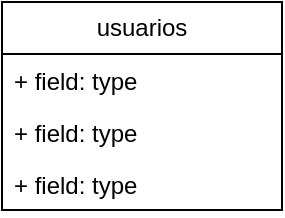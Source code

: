 <mxfile version="22.1.0" type="device">
  <diagram name="Página-1" id="UnlvwEKrYzvX3MzYsSqq">
    <mxGraphModel dx="1050" dy="542" grid="1" gridSize="10" guides="1" tooltips="1" connect="1" arrows="1" fold="1" page="1" pageScale="1" pageWidth="827" pageHeight="1169" math="0" shadow="0">
      <root>
        <mxCell id="0" />
        <mxCell id="1" parent="0" />
        <mxCell id="XYfggImMT0i6TecIeteV-11" value="usuarios" style="swimlane;fontStyle=0;childLayout=stackLayout;horizontal=1;startSize=26;fillColor=none;horizontalStack=0;resizeParent=1;resizeParentMax=0;resizeLast=0;collapsible=1;marginBottom=0;whiteSpace=wrap;html=1;" vertex="1" parent="1">
          <mxGeometry x="340" y="230" width="140" height="104" as="geometry" />
        </mxCell>
        <mxCell id="XYfggImMT0i6TecIeteV-12" value="+ field: type" style="text;strokeColor=none;fillColor=none;align=left;verticalAlign=top;spacingLeft=4;spacingRight=4;overflow=hidden;rotatable=0;points=[[0,0.5],[1,0.5]];portConstraint=eastwest;whiteSpace=wrap;html=1;" vertex="1" parent="XYfggImMT0i6TecIeteV-11">
          <mxGeometry y="26" width="140" height="26" as="geometry" />
        </mxCell>
        <mxCell id="XYfggImMT0i6TecIeteV-13" value="+ field: type" style="text;strokeColor=none;fillColor=none;align=left;verticalAlign=top;spacingLeft=4;spacingRight=4;overflow=hidden;rotatable=0;points=[[0,0.5],[1,0.5]];portConstraint=eastwest;whiteSpace=wrap;html=1;" vertex="1" parent="XYfggImMT0i6TecIeteV-11">
          <mxGeometry y="52" width="140" height="26" as="geometry" />
        </mxCell>
        <mxCell id="XYfggImMT0i6TecIeteV-14" value="+ field: type" style="text;strokeColor=none;fillColor=none;align=left;verticalAlign=top;spacingLeft=4;spacingRight=4;overflow=hidden;rotatable=0;points=[[0,0.5],[1,0.5]];portConstraint=eastwest;whiteSpace=wrap;html=1;" vertex="1" parent="XYfggImMT0i6TecIeteV-11">
          <mxGeometry y="78" width="140" height="26" as="geometry" />
        </mxCell>
      </root>
    </mxGraphModel>
  </diagram>
</mxfile>
